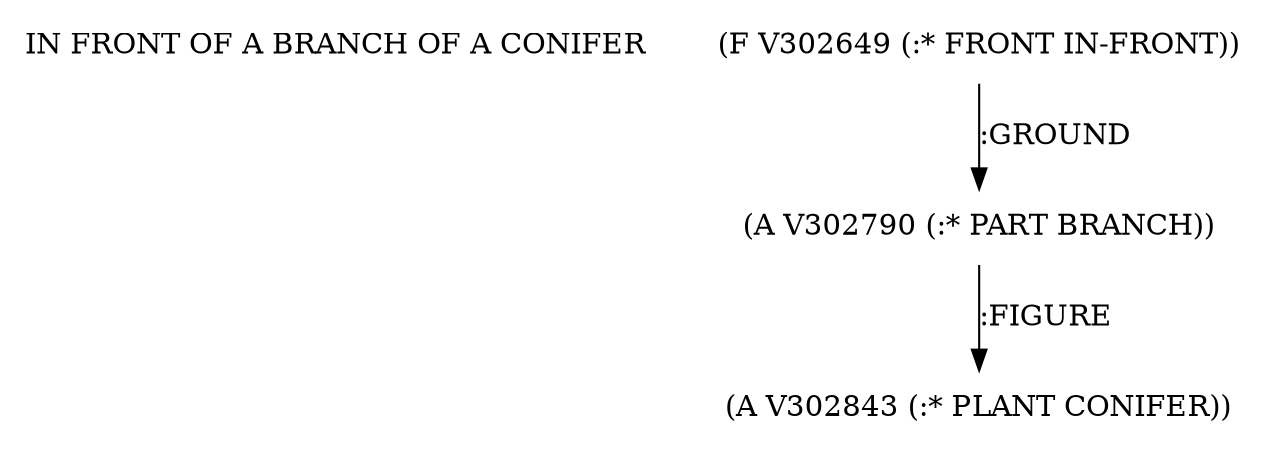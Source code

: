 digraph Terms {
  node [shape=none]
  "IN FRONT OF A BRANCH OF A CONIFER"
  "V302649" [label="(F V302649 (:* FRONT IN-FRONT))"]
  "V302649" -> "V302790" [label=":GROUND"]
  "V302790" [label="(A V302790 (:* PART BRANCH))"]
  "V302790" -> "V302843" [label=":FIGURE"]
  "V302843" [label="(A V302843 (:* PLANT CONIFER))"]
}
